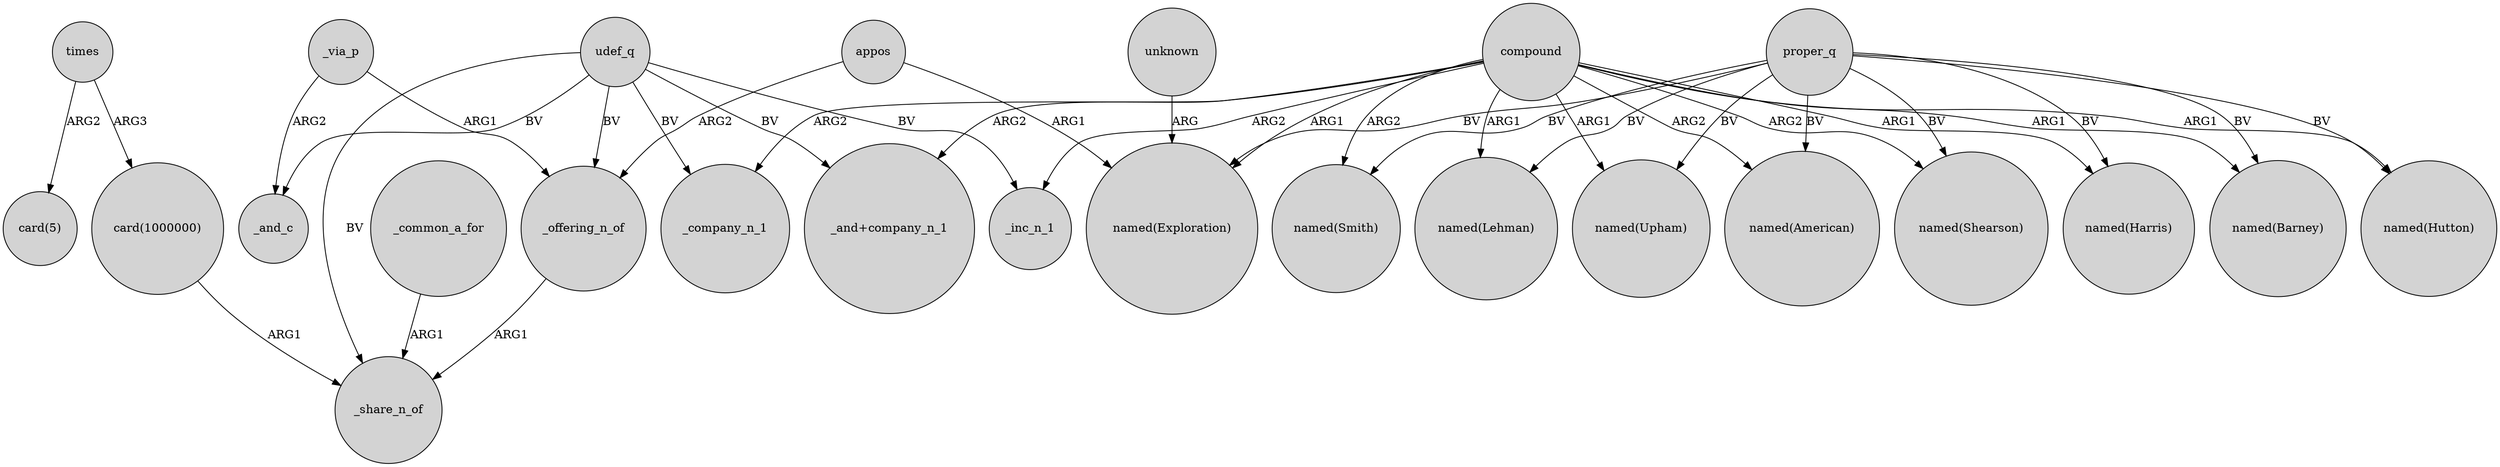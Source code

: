 digraph {
	node [shape=circle style=filled]
	times -> "card(5)" [label=ARG2]
	udef_q -> _inc_n_1 [label=BV]
	proper_q -> "named(Shearson)" [label=BV]
	proper_q -> "named(American)" [label=BV]
	compound -> "named(Barney)" [label=ARG1]
	_via_p -> _offering_n_of [label=ARG1]
	compound -> "named(Smith)" [label=ARG2]
	_offering_n_of -> _share_n_of [label=ARG1]
	compound -> _company_n_1 [label=ARG2]
	appos -> "named(Exploration)" [label=ARG1]
	compound -> "named(Exploration)" [label=ARG1]
	compound -> "named(American)" [label=ARG2]
	_via_p -> _and_c [label=ARG2]
	proper_q -> "named(Lehman)" [label=BV]
	proper_q -> "named(Upham)" [label=BV]
	proper_q -> "named(Hutton)" [label=BV]
	compound -> "named(Harris)" [label=ARG1]
	udef_q -> _offering_n_of [label=BV]
	unknown -> "named(Exploration)" [label=ARG]
	compound -> "_and+company_n_1" [label=ARG2]
	times -> "card(1000000)" [label=ARG3]
	_common_a_for -> _share_n_of [label=ARG1]
	udef_q -> _share_n_of [label=BV]
	"card(1000000)" -> _share_n_of [label=ARG1]
	proper_q -> "named(Exploration)" [label=BV]
	proper_q -> "named(Barney)" [label=BV]
	compound -> "named(Shearson)" [label=ARG2]
	udef_q -> "_and+company_n_1" [label=BV]
	appos -> _offering_n_of [label=ARG2]
	proper_q -> "named(Harris)" [label=BV]
	udef_q -> _and_c [label=BV]
	proper_q -> "named(Smith)" [label=BV]
	compound -> "named(Lehman)" [label=ARG1]
	compound -> _inc_n_1 [label=ARG2]
	compound -> "named(Hutton)" [label=ARG1]
	udef_q -> _company_n_1 [label=BV]
	compound -> "named(Upham)" [label=ARG1]
}
